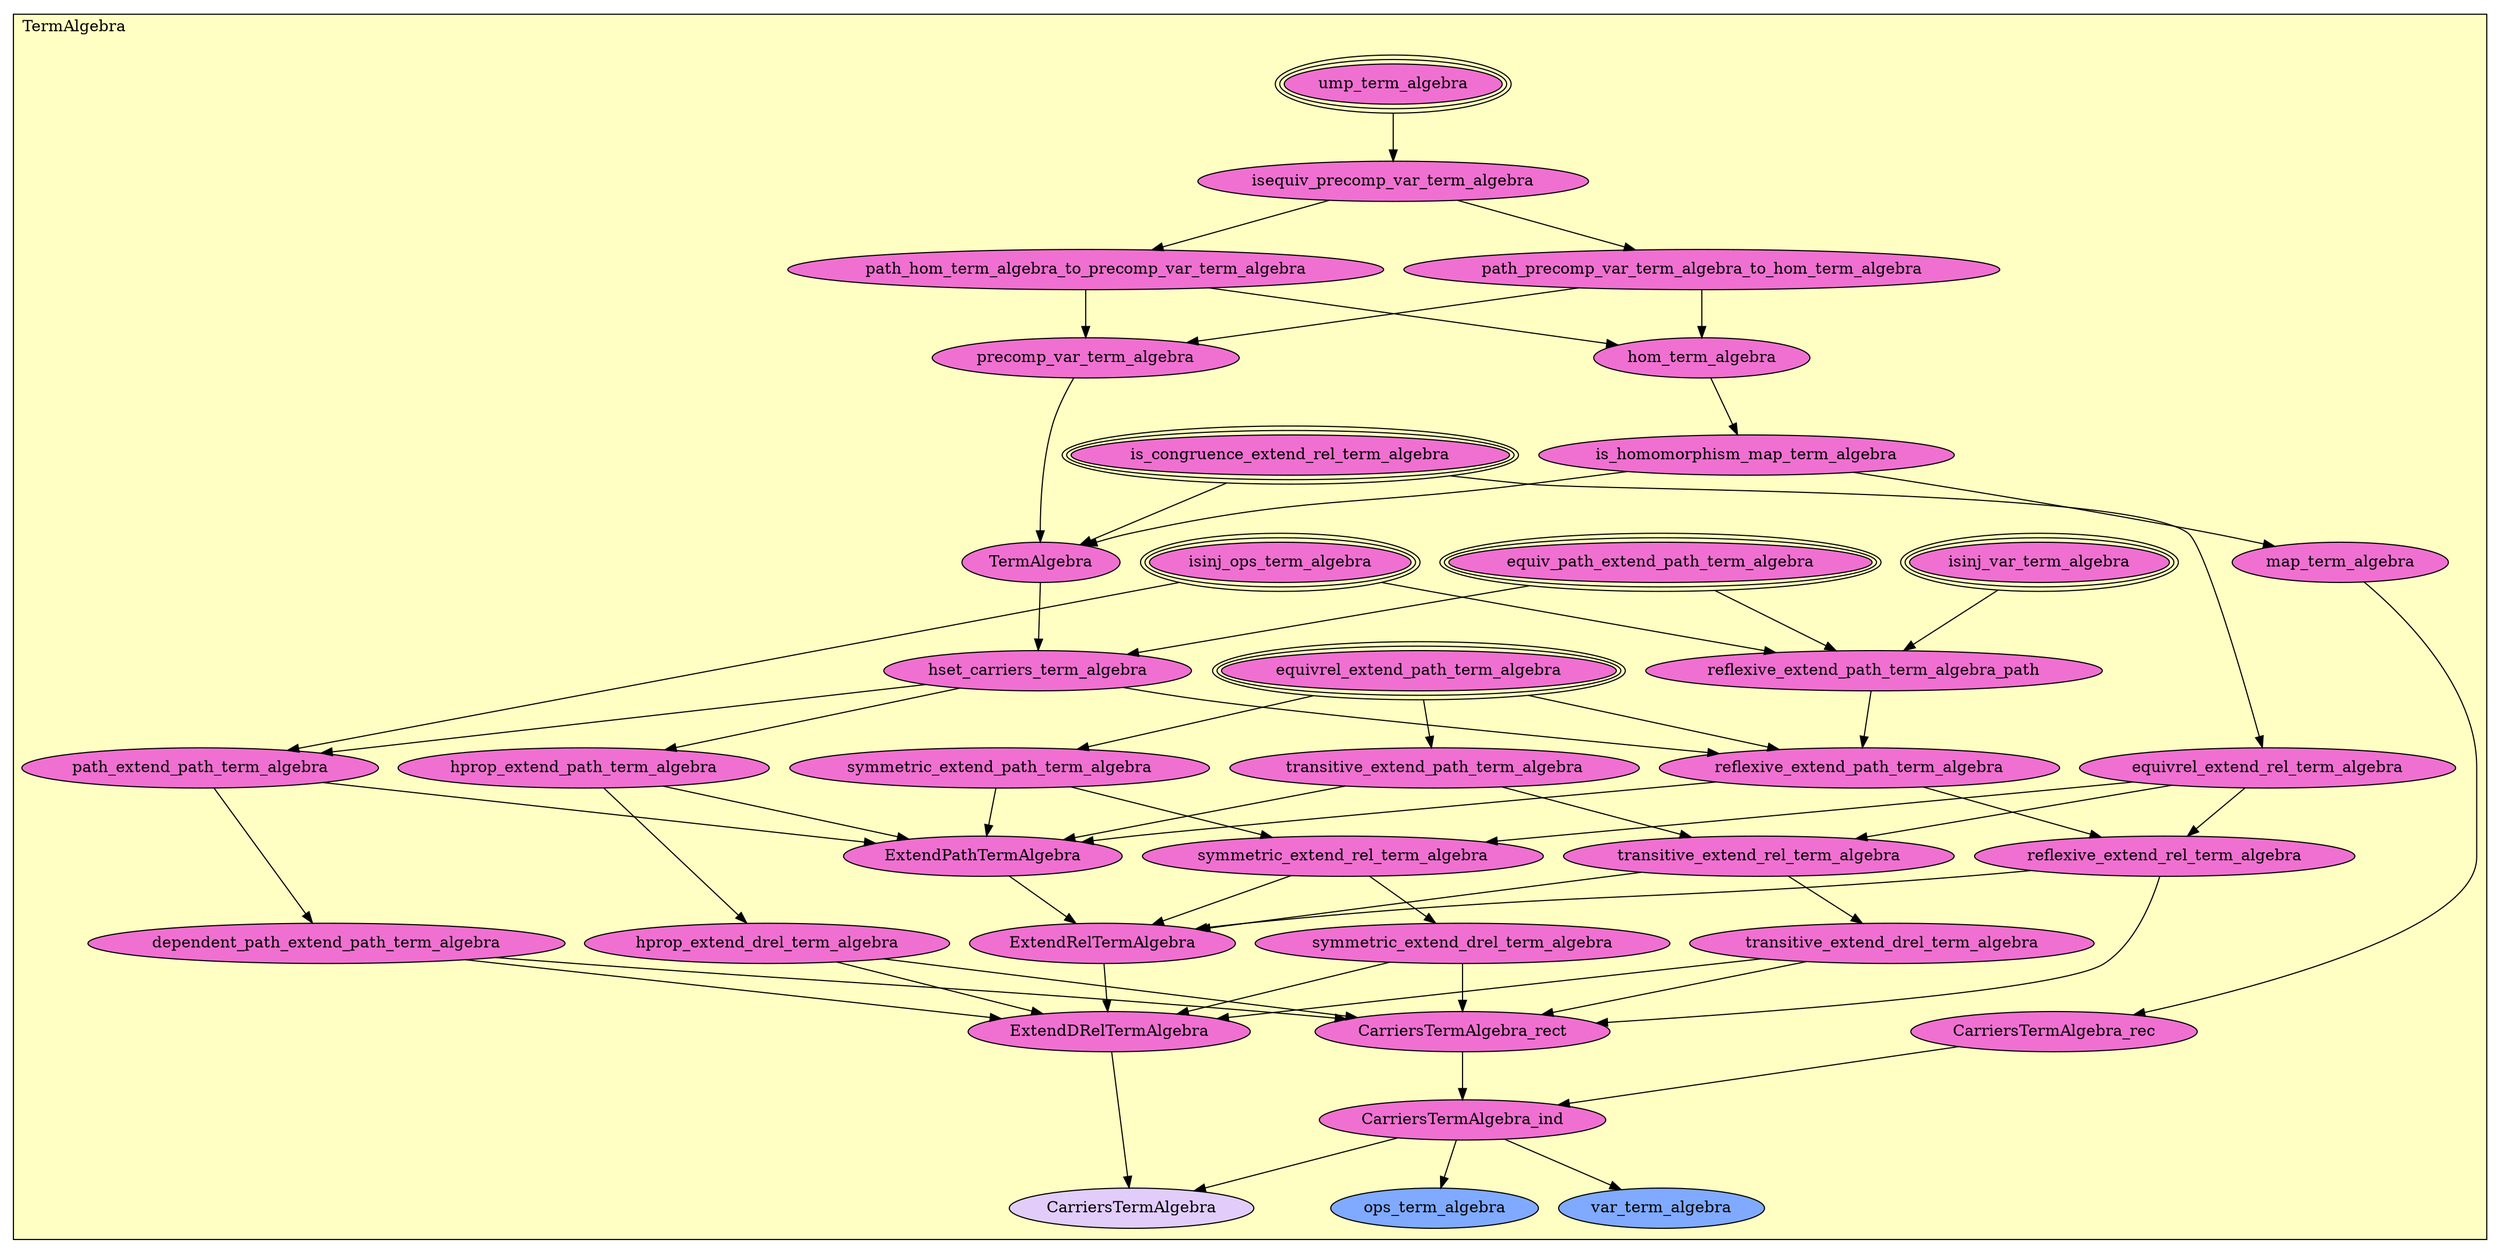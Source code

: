 digraph HoTT_Algebra_Universal_TermAlgebra {
  graph [ratio=0.5]
  node [style=filled]
TermAlgebra_ump_term_algebra [label="ump_term_algebra", URL=<TermAlgebra.html#ump_term_algebra>, peripheries=3, fillcolor="#F070D1"] ;
TermAlgebra_isequiv_precomp_var_term_algebra [label="isequiv_precomp_var_term_algebra", URL=<TermAlgebra.html#isequiv_precomp_var_term_algebra>, fillcolor="#F070D1"] ;
TermAlgebra_path_hom_term_algebra_to_precomp_var_term_algebra [label="path_hom_term_algebra_to_precomp_var_term_algebra", URL=<TermAlgebra.html#path_hom_term_algebra_to_precomp_var_term_algebra>, fillcolor="#F070D1"] ;
TermAlgebra_path_precomp_var_term_algebra_to_hom_term_algebra [label="path_precomp_var_term_algebra_to_hom_term_algebra", URL=<TermAlgebra.html#path_precomp_var_term_algebra_to_hom_term_algebra>, fillcolor="#F070D1"] ;
TermAlgebra_precomp_var_term_algebra [label="precomp_var_term_algebra", URL=<TermAlgebra.html#precomp_var_term_algebra>, fillcolor="#F070D1"] ;
TermAlgebra_hom_term_algebra [label="hom_term_algebra", URL=<TermAlgebra.html#hom_term_algebra>, fillcolor="#F070D1"] ;
TermAlgebra_is_homomorphism_map_term_algebra [label="is_homomorphism_map_term_algebra", URL=<TermAlgebra.html#is_homomorphism_map_term_algebra>, fillcolor="#F070D1"] ;
TermAlgebra_map_term_algebra [label="map_term_algebra", URL=<TermAlgebra.html#map_term_algebra>, fillcolor="#F070D1"] ;
TermAlgebra_is_congruence_extend_rel_term_algebra [label="is_congruence_extend_rel_term_algebra", URL=<TermAlgebra.html#is_congruence_extend_rel_term_algebra>, peripheries=3, fillcolor="#F070D1"] ;
TermAlgebra_isinj_ops_term_algebra [label="isinj_ops_term_algebra", URL=<TermAlgebra.html#isinj_ops_term_algebra>, peripheries=3, fillcolor="#F070D1"] ;
TermAlgebra_isinj_var_term_algebra [label="isinj_var_term_algebra", URL=<TermAlgebra.html#isinj_var_term_algebra>, peripheries=3, fillcolor="#F070D1"] ;
TermAlgebra_TermAlgebra [label="TermAlgebra", URL=<TermAlgebra.html#TermAlgebra>, fillcolor="#F070D1"] ;
TermAlgebra_equiv_path_extend_path_term_algebra [label="equiv_path_extend_path_term_algebra", URL=<TermAlgebra.html#equiv_path_extend_path_term_algebra>, peripheries=3, fillcolor="#F070D1"] ;
TermAlgebra_hset_carriers_term_algebra [label="hset_carriers_term_algebra", URL=<TermAlgebra.html#hset_carriers_term_algebra>, fillcolor="#F070D1"] ;
TermAlgebra_path_extend_path_term_algebra [label="path_extend_path_term_algebra", URL=<TermAlgebra.html#path_extend_path_term_algebra>, fillcolor="#F070D1"] ;
TermAlgebra_dependent_path_extend_path_term_algebra [label="dependent_path_extend_path_term_algebra", URL=<TermAlgebra.html#dependent_path_extend_path_term_algebra>, fillcolor="#F070D1"] ;
TermAlgebra_hprop_extend_path_term_algebra [label="hprop_extend_path_term_algebra", URL=<TermAlgebra.html#hprop_extend_path_term_algebra>, fillcolor="#F070D1"] ;
TermAlgebra_equivrel_extend_path_term_algebra [label="equivrel_extend_path_term_algebra", URL=<TermAlgebra.html#equivrel_extend_path_term_algebra>, peripheries=3, fillcolor="#F070D1"] ;
TermAlgebra_transitive_extend_path_term_algebra [label="transitive_extend_path_term_algebra", URL=<TermAlgebra.html#transitive_extend_path_term_algebra>, fillcolor="#F070D1"] ;
TermAlgebra_symmetric_extend_path_term_algebra [label="symmetric_extend_path_term_algebra", URL=<TermAlgebra.html#symmetric_extend_path_term_algebra>, fillcolor="#F070D1"] ;
TermAlgebra_reflexive_extend_path_term_algebra_path [label="reflexive_extend_path_term_algebra_path", URL=<TermAlgebra.html#reflexive_extend_path_term_algebra_path>, fillcolor="#F070D1"] ;
TermAlgebra_reflexive_extend_path_term_algebra [label="reflexive_extend_path_term_algebra", URL=<TermAlgebra.html#reflexive_extend_path_term_algebra>, fillcolor="#F070D1"] ;
TermAlgebra_ExtendPathTermAlgebra [label="ExtendPathTermAlgebra", URL=<TermAlgebra.html#ExtendPathTermAlgebra>, fillcolor="#F070D1"] ;
TermAlgebra_equivrel_extend_rel_term_algebra [label="equivrel_extend_rel_term_algebra", URL=<TermAlgebra.html#equivrel_extend_rel_term_algebra>, fillcolor="#F070D1"] ;
TermAlgebra_transitive_extend_rel_term_algebra [label="transitive_extend_rel_term_algebra", URL=<TermAlgebra.html#transitive_extend_rel_term_algebra>, fillcolor="#F070D1"] ;
TermAlgebra_transitive_extend_drel_term_algebra [label="transitive_extend_drel_term_algebra", URL=<TermAlgebra.html#transitive_extend_drel_term_algebra>, fillcolor="#F070D1"] ;
TermAlgebra_symmetric_extend_rel_term_algebra [label="symmetric_extend_rel_term_algebra", URL=<TermAlgebra.html#symmetric_extend_rel_term_algebra>, fillcolor="#F070D1"] ;
TermAlgebra_symmetric_extend_drel_term_algebra [label="symmetric_extend_drel_term_algebra", URL=<TermAlgebra.html#symmetric_extend_drel_term_algebra>, fillcolor="#F070D1"] ;
TermAlgebra_reflexive_extend_rel_term_algebra [label="reflexive_extend_rel_term_algebra", URL=<TermAlgebra.html#reflexive_extend_rel_term_algebra>, fillcolor="#F070D1"] ;
TermAlgebra_hprop_extend_drel_term_algebra [label="hprop_extend_drel_term_algebra", URL=<TermAlgebra.html#hprop_extend_drel_term_algebra>, fillcolor="#F070D1"] ;
TermAlgebra_ExtendRelTermAlgebra [label="ExtendRelTermAlgebra", URL=<TermAlgebra.html#ExtendRelTermAlgebra>, fillcolor="#F070D1"] ;
TermAlgebra_ExtendDRelTermAlgebra [label="ExtendDRelTermAlgebra", URL=<TermAlgebra.html#ExtendDRelTermAlgebra>, fillcolor="#F070D1"] ;
TermAlgebra_CarriersTermAlgebra_rec [label="CarriersTermAlgebra_rec", URL=<TermAlgebra.html#CarriersTermAlgebra_rec>, fillcolor="#F070D1"] ;
TermAlgebra_CarriersTermAlgebra_rect [label="CarriersTermAlgebra_rect", URL=<TermAlgebra.html#CarriersTermAlgebra_rect>, fillcolor="#F070D1"] ;
TermAlgebra_CarriersTermAlgebra_ind [label="CarriersTermAlgebra_ind", URL=<TermAlgebra.html#CarriersTermAlgebra_ind>, fillcolor="#F070D1"] ;
TermAlgebra_ops_term_algebra [label="ops_term_algebra", URL=<TermAlgebra.html#ops_term_algebra>, fillcolor="#7FAAFF"] ;
TermAlgebra_var_term_algebra [label="var_term_algebra", URL=<TermAlgebra.html#var_term_algebra>, fillcolor="#7FAAFF"] ;
TermAlgebra_CarriersTermAlgebra [label="CarriersTermAlgebra", URL=<TermAlgebra.html#CarriersTermAlgebra>, fillcolor="#E2CDFA"] ;
  TermAlgebra_ump_term_algebra -> TermAlgebra_isequiv_precomp_var_term_algebra [] ;
  TermAlgebra_isequiv_precomp_var_term_algebra -> TermAlgebra_path_hom_term_algebra_to_precomp_var_term_algebra [] ;
  TermAlgebra_isequiv_precomp_var_term_algebra -> TermAlgebra_path_precomp_var_term_algebra_to_hom_term_algebra [] ;
  TermAlgebra_path_hom_term_algebra_to_precomp_var_term_algebra -> TermAlgebra_precomp_var_term_algebra [] ;
  TermAlgebra_path_hom_term_algebra_to_precomp_var_term_algebra -> TermAlgebra_hom_term_algebra [] ;
  TermAlgebra_path_precomp_var_term_algebra_to_hom_term_algebra -> TermAlgebra_precomp_var_term_algebra [] ;
  TermAlgebra_path_precomp_var_term_algebra_to_hom_term_algebra -> TermAlgebra_hom_term_algebra [] ;
  TermAlgebra_precomp_var_term_algebra -> TermAlgebra_TermAlgebra [] ;
  TermAlgebra_hom_term_algebra -> TermAlgebra_is_homomorphism_map_term_algebra [] ;
  TermAlgebra_is_homomorphism_map_term_algebra -> TermAlgebra_map_term_algebra [] ;
  TermAlgebra_is_homomorphism_map_term_algebra -> TermAlgebra_TermAlgebra [] ;
  TermAlgebra_map_term_algebra -> TermAlgebra_CarriersTermAlgebra_rec [] ;
  TermAlgebra_is_congruence_extend_rel_term_algebra -> TermAlgebra_TermAlgebra [] ;
  TermAlgebra_is_congruence_extend_rel_term_algebra -> TermAlgebra_equivrel_extend_rel_term_algebra [] ;
  TermAlgebra_isinj_ops_term_algebra -> TermAlgebra_path_extend_path_term_algebra [] ;
  TermAlgebra_isinj_ops_term_algebra -> TermAlgebra_reflexive_extend_path_term_algebra_path [] ;
  TermAlgebra_isinj_var_term_algebra -> TermAlgebra_reflexive_extend_path_term_algebra_path [] ;
  TermAlgebra_TermAlgebra -> TermAlgebra_hset_carriers_term_algebra [] ;
  TermAlgebra_equiv_path_extend_path_term_algebra -> TermAlgebra_hset_carriers_term_algebra [] ;
  TermAlgebra_equiv_path_extend_path_term_algebra -> TermAlgebra_reflexive_extend_path_term_algebra_path [] ;
  TermAlgebra_hset_carriers_term_algebra -> TermAlgebra_path_extend_path_term_algebra [] ;
  TermAlgebra_hset_carriers_term_algebra -> TermAlgebra_hprop_extend_path_term_algebra [] ;
  TermAlgebra_hset_carriers_term_algebra -> TermAlgebra_reflexive_extend_path_term_algebra [] ;
  TermAlgebra_path_extend_path_term_algebra -> TermAlgebra_dependent_path_extend_path_term_algebra [] ;
  TermAlgebra_path_extend_path_term_algebra -> TermAlgebra_ExtendPathTermAlgebra [] ;
  TermAlgebra_dependent_path_extend_path_term_algebra -> TermAlgebra_ExtendDRelTermAlgebra [] ;
  TermAlgebra_dependent_path_extend_path_term_algebra -> TermAlgebra_CarriersTermAlgebra_rect [] ;
  TermAlgebra_hprop_extend_path_term_algebra -> TermAlgebra_ExtendPathTermAlgebra [] ;
  TermAlgebra_hprop_extend_path_term_algebra -> TermAlgebra_hprop_extend_drel_term_algebra [] ;
  TermAlgebra_equivrel_extend_path_term_algebra -> TermAlgebra_transitive_extend_path_term_algebra [] ;
  TermAlgebra_equivrel_extend_path_term_algebra -> TermAlgebra_symmetric_extend_path_term_algebra [] ;
  TermAlgebra_equivrel_extend_path_term_algebra -> TermAlgebra_reflexive_extend_path_term_algebra [] ;
  TermAlgebra_transitive_extend_path_term_algebra -> TermAlgebra_ExtendPathTermAlgebra [] ;
  TermAlgebra_transitive_extend_path_term_algebra -> TermAlgebra_transitive_extend_rel_term_algebra [] ;
  TermAlgebra_symmetric_extend_path_term_algebra -> TermAlgebra_ExtendPathTermAlgebra [] ;
  TermAlgebra_symmetric_extend_path_term_algebra -> TermAlgebra_symmetric_extend_rel_term_algebra [] ;
  TermAlgebra_reflexive_extend_path_term_algebra_path -> TermAlgebra_reflexive_extend_path_term_algebra [] ;
  TermAlgebra_reflexive_extend_path_term_algebra -> TermAlgebra_ExtendPathTermAlgebra [] ;
  TermAlgebra_reflexive_extend_path_term_algebra -> TermAlgebra_reflexive_extend_rel_term_algebra [] ;
  TermAlgebra_ExtendPathTermAlgebra -> TermAlgebra_ExtendRelTermAlgebra [] ;
  TermAlgebra_equivrel_extend_rel_term_algebra -> TermAlgebra_transitive_extend_rel_term_algebra [] ;
  TermAlgebra_equivrel_extend_rel_term_algebra -> TermAlgebra_symmetric_extend_rel_term_algebra [] ;
  TermAlgebra_equivrel_extend_rel_term_algebra -> TermAlgebra_reflexive_extend_rel_term_algebra [] ;
  TermAlgebra_transitive_extend_rel_term_algebra -> TermAlgebra_transitive_extend_drel_term_algebra [] ;
  TermAlgebra_transitive_extend_rel_term_algebra -> TermAlgebra_ExtendRelTermAlgebra [] ;
  TermAlgebra_transitive_extend_drel_term_algebra -> TermAlgebra_ExtendDRelTermAlgebra [] ;
  TermAlgebra_transitive_extend_drel_term_algebra -> TermAlgebra_CarriersTermAlgebra_rect [] ;
  TermAlgebra_symmetric_extend_rel_term_algebra -> TermAlgebra_symmetric_extend_drel_term_algebra [] ;
  TermAlgebra_symmetric_extend_rel_term_algebra -> TermAlgebra_ExtendRelTermAlgebra [] ;
  TermAlgebra_symmetric_extend_drel_term_algebra -> TermAlgebra_ExtendDRelTermAlgebra [] ;
  TermAlgebra_symmetric_extend_drel_term_algebra -> TermAlgebra_CarriersTermAlgebra_rect [] ;
  TermAlgebra_reflexive_extend_rel_term_algebra -> TermAlgebra_ExtendRelTermAlgebra [] ;
  TermAlgebra_reflexive_extend_rel_term_algebra -> TermAlgebra_CarriersTermAlgebra_rect [] ;
  TermAlgebra_hprop_extend_drel_term_algebra -> TermAlgebra_ExtendDRelTermAlgebra [] ;
  TermAlgebra_hprop_extend_drel_term_algebra -> TermAlgebra_CarriersTermAlgebra_rect [] ;
  TermAlgebra_ExtendRelTermAlgebra -> TermAlgebra_ExtendDRelTermAlgebra [] ;
  TermAlgebra_ExtendDRelTermAlgebra -> TermAlgebra_CarriersTermAlgebra [] ;
  TermAlgebra_CarriersTermAlgebra_rec -> TermAlgebra_CarriersTermAlgebra_ind [] ;
  TermAlgebra_CarriersTermAlgebra_rect -> TermAlgebra_CarriersTermAlgebra_ind [] ;
  TermAlgebra_CarriersTermAlgebra_ind -> TermAlgebra_ops_term_algebra [] ;
  TermAlgebra_CarriersTermAlgebra_ind -> TermAlgebra_var_term_algebra [] ;
  TermAlgebra_CarriersTermAlgebra_ind -> TermAlgebra_CarriersTermAlgebra [] ;
subgraph cluster_TermAlgebra { label="TermAlgebra"; fillcolor="#FFFFC3"; labeljust=l; style=filled 
TermAlgebra_CarriersTermAlgebra; TermAlgebra_var_term_algebra; TermAlgebra_ops_term_algebra; TermAlgebra_CarriersTermAlgebra_ind; TermAlgebra_CarriersTermAlgebra_rect; TermAlgebra_CarriersTermAlgebra_rec; TermAlgebra_ExtendDRelTermAlgebra; TermAlgebra_ExtendRelTermAlgebra; TermAlgebra_hprop_extend_drel_term_algebra; TermAlgebra_reflexive_extend_rel_term_algebra; TermAlgebra_symmetric_extend_drel_term_algebra; TermAlgebra_symmetric_extend_rel_term_algebra; TermAlgebra_transitive_extend_drel_term_algebra; TermAlgebra_transitive_extend_rel_term_algebra; TermAlgebra_equivrel_extend_rel_term_algebra; TermAlgebra_ExtendPathTermAlgebra; TermAlgebra_reflexive_extend_path_term_algebra; TermAlgebra_reflexive_extend_path_term_algebra_path; TermAlgebra_symmetric_extend_path_term_algebra; TermAlgebra_transitive_extend_path_term_algebra; TermAlgebra_equivrel_extend_path_term_algebra; TermAlgebra_hprop_extend_path_term_algebra; TermAlgebra_dependent_path_extend_path_term_algebra; TermAlgebra_path_extend_path_term_algebra; TermAlgebra_hset_carriers_term_algebra; TermAlgebra_equiv_path_extend_path_term_algebra; TermAlgebra_TermAlgebra; TermAlgebra_isinj_var_term_algebra; TermAlgebra_isinj_ops_term_algebra; TermAlgebra_is_congruence_extend_rel_term_algebra; TermAlgebra_map_term_algebra; TermAlgebra_is_homomorphism_map_term_algebra; TermAlgebra_hom_term_algebra; TermAlgebra_precomp_var_term_algebra; TermAlgebra_path_precomp_var_term_algebra_to_hom_term_algebra; TermAlgebra_path_hom_term_algebra_to_precomp_var_term_algebra; TermAlgebra_isequiv_precomp_var_term_algebra; TermAlgebra_ump_term_algebra; };
} /* END */
